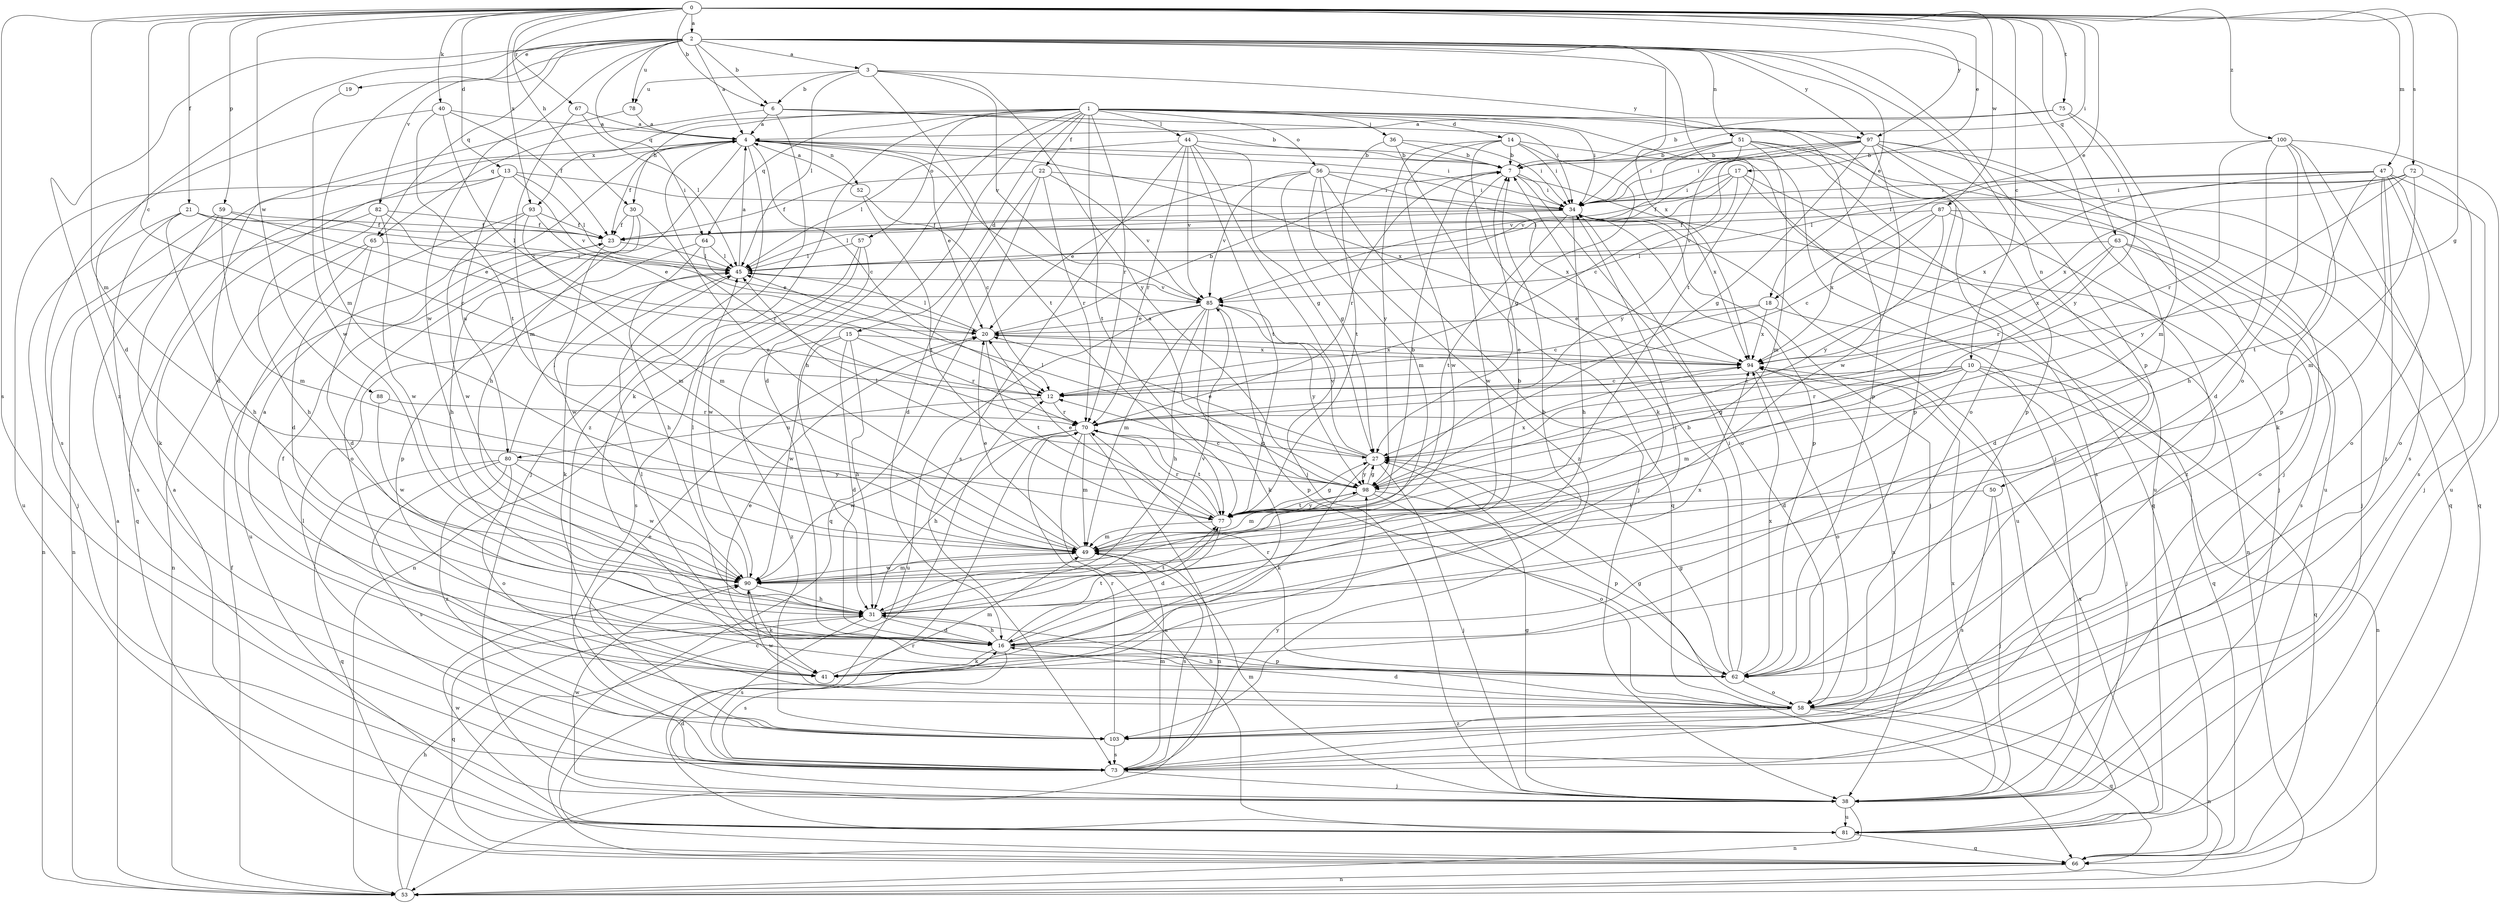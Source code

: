 strict digraph  {
0;
1;
2;
3;
4;
6;
7;
10;
12;
13;
14;
15;
16;
17;
18;
19;
20;
21;
22;
23;
27;
30;
31;
34;
36;
38;
40;
41;
44;
45;
47;
49;
50;
51;
52;
53;
56;
57;
58;
59;
62;
63;
64;
65;
66;
67;
70;
72;
73;
75;
77;
78;
80;
81;
82;
85;
87;
88;
90;
93;
94;
97;
98;
100;
103;
0 -> 2  [label=a];
0 -> 6  [label=b];
0 -> 10  [label=c];
0 -> 12  [label=c];
0 -> 13  [label=d];
0 -> 17  [label=e];
0 -> 18  [label=e];
0 -> 21  [label=f];
0 -> 27  [label=g];
0 -> 30  [label=h];
0 -> 34  [label=i];
0 -> 40  [label=k];
0 -> 47  [label=m];
0 -> 49  [label=m];
0 -> 59  [label=p];
0 -> 63  [label=q];
0 -> 67  [label=r];
0 -> 72  [label=s];
0 -> 73  [label=s];
0 -> 75  [label=t];
0 -> 87  [label=w];
0 -> 88  [label=w];
0 -> 93  [label=x];
0 -> 97  [label=y];
0 -> 100  [label=z];
1 -> 14  [label=d];
1 -> 15  [label=d];
1 -> 16  [label=d];
1 -> 22  [label=f];
1 -> 30  [label=h];
1 -> 31  [label=h];
1 -> 34  [label=i];
1 -> 36  [label=j];
1 -> 38  [label=j];
1 -> 41  [label=k];
1 -> 44  [label=l];
1 -> 56  [label=o];
1 -> 57  [label=o];
1 -> 58  [label=o];
1 -> 62  [label=p];
1 -> 64  [label=q];
1 -> 70  [label=r];
1 -> 77  [label=t];
1 -> 93  [label=x];
2 -> 3  [label=a];
2 -> 4  [label=a];
2 -> 6  [label=b];
2 -> 16  [label=d];
2 -> 18  [label=e];
2 -> 19  [label=e];
2 -> 49  [label=m];
2 -> 50  [label=n];
2 -> 51  [label=n];
2 -> 58  [label=o];
2 -> 62  [label=p];
2 -> 64  [label=q];
2 -> 65  [label=q];
2 -> 77  [label=t];
2 -> 78  [label=u];
2 -> 82  [label=v];
2 -> 90  [label=w];
2 -> 94  [label=x];
2 -> 97  [label=y];
2 -> 103  [label=z];
3 -> 6  [label=b];
3 -> 45  [label=l];
3 -> 77  [label=t];
3 -> 78  [label=u];
3 -> 85  [label=v];
3 -> 97  [label=y];
3 -> 98  [label=y];
4 -> 7  [label=b];
4 -> 12  [label=c];
4 -> 20  [label=e];
4 -> 23  [label=f];
4 -> 31  [label=h];
4 -> 34  [label=i];
4 -> 38  [label=j];
4 -> 52  [label=n];
4 -> 94  [label=x];
6 -> 4  [label=a];
6 -> 7  [label=b];
6 -> 34  [label=i];
6 -> 65  [label=q];
6 -> 103  [label=z];
7 -> 34  [label=i];
7 -> 58  [label=o];
7 -> 70  [label=r];
7 -> 90  [label=w];
7 -> 94  [label=x];
10 -> 12  [label=c];
10 -> 16  [label=d];
10 -> 27  [label=g];
10 -> 38  [label=j];
10 -> 49  [label=m];
10 -> 53  [label=n];
10 -> 66  [label=q];
10 -> 70  [label=r];
12 -> 70  [label=r];
12 -> 80  [label=u];
13 -> 34  [label=i];
13 -> 45  [label=l];
13 -> 66  [label=q];
13 -> 80  [label=u];
13 -> 81  [label=u];
13 -> 85  [label=v];
14 -> 7  [label=b];
14 -> 27  [label=g];
14 -> 34  [label=i];
14 -> 41  [label=k];
14 -> 66  [label=q];
14 -> 90  [label=w];
14 -> 98  [label=y];
15 -> 16  [label=d];
15 -> 31  [label=h];
15 -> 70  [label=r];
15 -> 90  [label=w];
15 -> 94  [label=x];
15 -> 103  [label=z];
16 -> 7  [label=b];
16 -> 31  [label=h];
16 -> 34  [label=i];
16 -> 41  [label=k];
16 -> 62  [label=p];
16 -> 73  [label=s];
16 -> 77  [label=t];
17 -> 23  [label=f];
17 -> 34  [label=i];
17 -> 38  [label=j];
17 -> 45  [label=l];
17 -> 73  [label=s];
17 -> 85  [label=v];
18 -> 12  [label=c];
18 -> 20  [label=e];
18 -> 66  [label=q];
18 -> 94  [label=x];
19 -> 90  [label=w];
20 -> 7  [label=b];
20 -> 45  [label=l];
20 -> 77  [label=t];
20 -> 94  [label=x];
21 -> 12  [label=c];
21 -> 23  [label=f];
21 -> 31  [label=h];
21 -> 45  [label=l];
21 -> 53  [label=n];
21 -> 73  [label=s];
22 -> 16  [label=d];
22 -> 23  [label=f];
22 -> 34  [label=i];
22 -> 66  [label=q];
22 -> 70  [label=r];
22 -> 85  [label=v];
23 -> 45  [label=l];
23 -> 90  [label=w];
27 -> 20  [label=e];
27 -> 38  [label=j];
27 -> 41  [label=k];
27 -> 45  [label=l];
27 -> 85  [label=v];
27 -> 98  [label=y];
30 -> 23  [label=f];
30 -> 31  [label=h];
30 -> 58  [label=o];
30 -> 70  [label=r];
31 -> 16  [label=d];
31 -> 66  [label=q];
31 -> 73  [label=s];
31 -> 77  [label=t];
31 -> 85  [label=v];
31 -> 94  [label=x];
34 -> 23  [label=f];
34 -> 31  [label=h];
34 -> 38  [label=j];
34 -> 45  [label=l];
34 -> 53  [label=n];
34 -> 62  [label=p];
34 -> 77  [label=t];
34 -> 81  [label=u];
36 -> 7  [label=b];
36 -> 34  [label=i];
36 -> 66  [label=q];
36 -> 77  [label=t];
38 -> 16  [label=d];
38 -> 27  [label=g];
38 -> 49  [label=m];
38 -> 53  [label=n];
38 -> 81  [label=u];
38 -> 90  [label=w];
38 -> 94  [label=x];
40 -> 4  [label=a];
40 -> 12  [label=c];
40 -> 23  [label=f];
40 -> 73  [label=s];
40 -> 77  [label=t];
41 -> 4  [label=a];
41 -> 23  [label=f];
41 -> 49  [label=m];
44 -> 7  [label=b];
44 -> 27  [label=g];
44 -> 38  [label=j];
44 -> 45  [label=l];
44 -> 70  [label=r];
44 -> 73  [label=s];
44 -> 77  [label=t];
44 -> 85  [label=v];
45 -> 4  [label=a];
45 -> 41  [label=k];
45 -> 85  [label=v];
47 -> 23  [label=f];
47 -> 34  [label=i];
47 -> 38  [label=j];
47 -> 41  [label=k];
47 -> 58  [label=o];
47 -> 73  [label=s];
47 -> 77  [label=t];
47 -> 94  [label=x];
47 -> 103  [label=z];
49 -> 4  [label=a];
49 -> 20  [label=e];
49 -> 73  [label=s];
49 -> 90  [label=w];
50 -> 38  [label=j];
50 -> 73  [label=s];
50 -> 77  [label=t];
51 -> 7  [label=b];
51 -> 34  [label=i];
51 -> 49  [label=m];
51 -> 62  [label=p];
51 -> 66  [label=q];
51 -> 81  [label=u];
51 -> 85  [label=v];
51 -> 98  [label=y];
52 -> 4  [label=a];
52 -> 12  [label=c];
52 -> 77  [label=t];
53 -> 4  [label=a];
53 -> 12  [label=c];
53 -> 23  [label=f];
53 -> 31  [label=h];
56 -> 20  [label=e];
56 -> 27  [label=g];
56 -> 34  [label=i];
56 -> 38  [label=j];
56 -> 49  [label=m];
56 -> 85  [label=v];
56 -> 94  [label=x];
56 -> 103  [label=z];
57 -> 45  [label=l];
57 -> 53  [label=n];
57 -> 73  [label=s];
57 -> 90  [label=w];
58 -> 16  [label=d];
58 -> 27  [label=g];
58 -> 31  [label=h];
58 -> 53  [label=n];
58 -> 66  [label=q];
58 -> 90  [label=w];
58 -> 103  [label=z];
59 -> 20  [label=e];
59 -> 23  [label=f];
59 -> 38  [label=j];
59 -> 41  [label=k];
59 -> 49  [label=m];
62 -> 7  [label=b];
62 -> 20  [label=e];
62 -> 27  [label=g];
62 -> 34  [label=i];
62 -> 45  [label=l];
62 -> 58  [label=o];
62 -> 70  [label=r];
62 -> 94  [label=x];
63 -> 16  [label=d];
63 -> 45  [label=l];
63 -> 58  [label=o];
63 -> 70  [label=r];
63 -> 73  [label=s];
63 -> 94  [label=x];
64 -> 20  [label=e];
64 -> 31  [label=h];
64 -> 45  [label=l];
64 -> 62  [label=p];
65 -> 16  [label=d];
65 -> 45  [label=l];
65 -> 53  [label=n];
65 -> 81  [label=u];
66 -> 53  [label=n];
66 -> 70  [label=r];
67 -> 4  [label=a];
67 -> 45  [label=l];
67 -> 49  [label=m];
70 -> 27  [label=g];
70 -> 31  [label=h];
70 -> 49  [label=m];
70 -> 53  [label=n];
70 -> 77  [label=t];
70 -> 81  [label=u];
70 -> 90  [label=w];
72 -> 34  [label=i];
72 -> 45  [label=l];
72 -> 49  [label=m];
72 -> 58  [label=o];
72 -> 94  [label=x];
72 -> 98  [label=y];
73 -> 38  [label=j];
73 -> 45  [label=l];
73 -> 49  [label=m];
73 -> 98  [label=y];
75 -> 4  [label=a];
75 -> 7  [label=b];
75 -> 49  [label=m];
75 -> 98  [label=y];
77 -> 7  [label=b];
77 -> 16  [label=d];
77 -> 20  [label=e];
77 -> 27  [label=g];
77 -> 49  [label=m];
77 -> 70  [label=r];
77 -> 98  [label=y];
78 -> 4  [label=a];
78 -> 16  [label=d];
80 -> 45  [label=l];
80 -> 58  [label=o];
80 -> 66  [label=q];
80 -> 73  [label=s];
80 -> 90  [label=w];
80 -> 98  [label=y];
80 -> 103  [label=z];
81 -> 4  [label=a];
81 -> 66  [label=q];
81 -> 90  [label=w];
81 -> 94  [label=x];
82 -> 23  [label=f];
82 -> 31  [label=h];
82 -> 49  [label=m];
82 -> 53  [label=n];
82 -> 90  [label=w];
85 -> 20  [label=e];
85 -> 31  [label=h];
85 -> 41  [label=k];
85 -> 49  [label=m];
85 -> 62  [label=p];
85 -> 81  [label=u];
85 -> 98  [label=y];
87 -> 12  [label=c];
87 -> 23  [label=f];
87 -> 38  [label=j];
87 -> 94  [label=x];
87 -> 98  [label=y];
87 -> 103  [label=z];
88 -> 70  [label=r];
88 -> 90  [label=w];
90 -> 7  [label=b];
90 -> 31  [label=h];
90 -> 41  [label=k];
90 -> 45  [label=l];
90 -> 49  [label=m];
93 -> 16  [label=d];
93 -> 20  [label=e];
93 -> 23  [label=f];
93 -> 49  [label=m];
93 -> 90  [label=w];
94 -> 12  [label=c];
94 -> 20  [label=e];
94 -> 58  [label=o];
97 -> 7  [label=b];
97 -> 12  [label=c];
97 -> 27  [label=g];
97 -> 34  [label=i];
97 -> 38  [label=j];
97 -> 62  [label=p];
97 -> 66  [label=q];
97 -> 81  [label=u];
97 -> 85  [label=v];
97 -> 90  [label=w];
98 -> 4  [label=a];
98 -> 12  [label=c];
98 -> 27  [label=g];
98 -> 45  [label=l];
98 -> 49  [label=m];
98 -> 58  [label=o];
98 -> 62  [label=p];
98 -> 77  [label=t];
98 -> 94  [label=x];
100 -> 7  [label=b];
100 -> 16  [label=d];
100 -> 31  [label=h];
100 -> 62  [label=p];
100 -> 70  [label=r];
100 -> 73  [label=s];
100 -> 81  [label=u];
103 -> 20  [label=e];
103 -> 70  [label=r];
103 -> 73  [label=s];
103 -> 94  [label=x];
}
